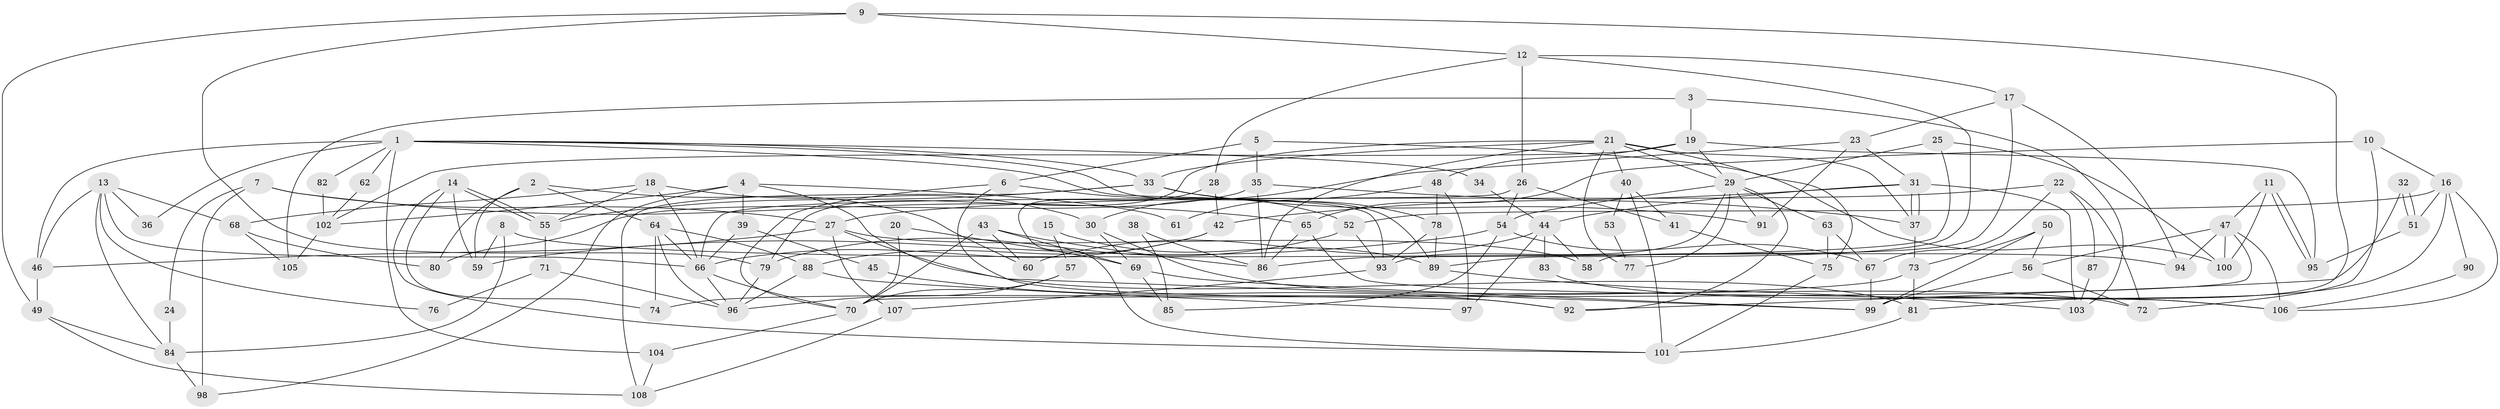 // Generated by graph-tools (version 1.1) at 2025/11/02/27/25 16:11:22]
// undirected, 108 vertices, 216 edges
graph export_dot {
graph [start="1"]
  node [color=gray90,style=filled];
  1;
  2;
  3;
  4;
  5;
  6;
  7;
  8;
  9;
  10;
  11;
  12;
  13;
  14;
  15;
  16;
  17;
  18;
  19;
  20;
  21;
  22;
  23;
  24;
  25;
  26;
  27;
  28;
  29;
  30;
  31;
  32;
  33;
  34;
  35;
  36;
  37;
  38;
  39;
  40;
  41;
  42;
  43;
  44;
  45;
  46;
  47;
  48;
  49;
  50;
  51;
  52;
  53;
  54;
  55;
  56;
  57;
  58;
  59;
  60;
  61;
  62;
  63;
  64;
  65;
  66;
  67;
  68;
  69;
  70;
  71;
  72;
  73;
  74;
  75;
  76;
  77;
  78;
  79;
  80;
  81;
  82;
  83;
  84;
  85;
  86;
  87;
  88;
  89;
  90;
  91;
  92;
  93;
  94;
  95;
  96;
  97;
  98;
  99;
  100;
  101;
  102;
  103;
  104;
  105;
  106;
  107;
  108;
  1 -- 104;
  1 -- 89;
  1 -- 33;
  1 -- 34;
  1 -- 36;
  1 -- 46;
  1 -- 62;
  1 -- 82;
  1 -- 93;
  2 -- 80;
  2 -- 60;
  2 -- 59;
  2 -- 64;
  3 -- 19;
  3 -- 103;
  3 -- 105;
  4 -- 99;
  4 -- 102;
  4 -- 39;
  4 -- 61;
  4 -- 98;
  5 -- 35;
  5 -- 100;
  5 -- 6;
  6 -- 52;
  6 -- 70;
  6 -- 92;
  7 -- 27;
  7 -- 65;
  7 -- 24;
  7 -- 98;
  8 -- 94;
  8 -- 59;
  8 -- 84;
  9 -- 49;
  9 -- 79;
  9 -- 12;
  9 -- 99;
  10 -- 72;
  10 -- 16;
  10 -- 65;
  11 -- 95;
  11 -- 95;
  11 -- 47;
  11 -- 100;
  12 -- 17;
  12 -- 26;
  12 -- 28;
  12 -- 89;
  13 -- 84;
  13 -- 66;
  13 -- 36;
  13 -- 46;
  13 -- 68;
  13 -- 76;
  14 -- 55;
  14 -- 55;
  14 -- 74;
  14 -- 59;
  14 -- 101;
  15 -- 89;
  15 -- 57;
  16 -- 81;
  16 -- 52;
  16 -- 51;
  16 -- 90;
  16 -- 106;
  17 -- 58;
  17 -- 23;
  17 -- 94;
  18 -- 30;
  18 -- 55;
  18 -- 66;
  18 -- 68;
  19 -- 95;
  19 -- 29;
  19 -- 48;
  19 -- 102;
  20 -- 69;
  20 -- 70;
  21 -- 40;
  21 -- 33;
  21 -- 29;
  21 -- 37;
  21 -- 75;
  21 -- 77;
  21 -- 79;
  21 -- 86;
  22 -- 67;
  22 -- 27;
  22 -- 72;
  22 -- 87;
  23 -- 31;
  23 -- 91;
  23 -- 30;
  24 -- 84;
  25 -- 100;
  25 -- 29;
  25 -- 86;
  26 -- 66;
  26 -- 41;
  26 -- 54;
  27 -- 46;
  27 -- 81;
  27 -- 58;
  27 -- 107;
  28 -- 101;
  28 -- 42;
  29 -- 54;
  29 -- 63;
  29 -- 77;
  29 -- 91;
  29 -- 92;
  29 -- 93;
  30 -- 72;
  30 -- 69;
  31 -- 37;
  31 -- 37;
  31 -- 42;
  31 -- 44;
  31 -- 103;
  32 -- 92;
  32 -- 51;
  32 -- 51;
  33 -- 108;
  33 -- 55;
  33 -- 78;
  33 -- 91;
  34 -- 44;
  35 -- 37;
  35 -- 86;
  35 -- 80;
  37 -- 73;
  38 -- 85;
  38 -- 86;
  39 -- 66;
  39 -- 45;
  40 -- 41;
  40 -- 101;
  40 -- 53;
  41 -- 75;
  42 -- 88;
  42 -- 66;
  43 -- 86;
  43 -- 70;
  43 -- 60;
  43 -- 69;
  44 -- 97;
  44 -- 58;
  44 -- 60;
  44 -- 83;
  45 -- 92;
  46 -- 49;
  47 -- 70;
  47 -- 106;
  47 -- 56;
  47 -- 94;
  47 -- 100;
  48 -- 78;
  48 -- 61;
  48 -- 97;
  49 -- 84;
  49 -- 108;
  50 -- 56;
  50 -- 99;
  50 -- 73;
  51 -- 95;
  52 -- 79;
  52 -- 93;
  53 -- 77;
  54 -- 59;
  54 -- 67;
  54 -- 85;
  55 -- 71;
  56 -- 99;
  56 -- 72;
  57 -- 70;
  57 -- 96;
  62 -- 102;
  63 -- 67;
  63 -- 75;
  64 -- 66;
  64 -- 74;
  64 -- 88;
  64 -- 96;
  65 -- 86;
  65 -- 106;
  66 -- 70;
  66 -- 96;
  67 -- 99;
  68 -- 80;
  68 -- 105;
  69 -- 85;
  69 -- 99;
  70 -- 104;
  71 -- 96;
  71 -- 76;
  73 -- 74;
  73 -- 81;
  75 -- 101;
  78 -- 93;
  78 -- 89;
  79 -- 96;
  81 -- 101;
  82 -- 102;
  83 -- 106;
  84 -- 98;
  87 -- 103;
  88 -- 96;
  88 -- 97;
  89 -- 103;
  90 -- 106;
  93 -- 107;
  102 -- 105;
  104 -- 108;
  107 -- 108;
}
